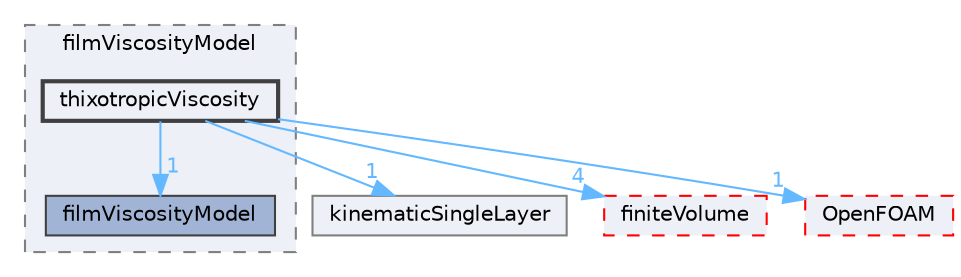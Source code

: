 digraph "src/regionModels/surfaceFilmModels/submodels/thermo/filmViscosityModel/thixotropicViscosity"
{
 // LATEX_PDF_SIZE
  bgcolor="transparent";
  edge [fontname=Helvetica,fontsize=10,labelfontname=Helvetica,labelfontsize=10];
  node [fontname=Helvetica,fontsize=10,shape=box,height=0.2,width=0.4];
  compound=true
  subgraph clusterdir_211a3eb45955e8c66b497f79e68b0f11 {
    graph [ bgcolor="#edf0f7", pencolor="grey50", label="filmViscosityModel", fontname=Helvetica,fontsize=10 style="filled,dashed", URL="dir_211a3eb45955e8c66b497f79e68b0f11.html",tooltip=""]
  dir_1efdbd268e6ff0c5950b585f55a8389d [label="filmViscosityModel", fillcolor="#a2b4d6", color="grey25", style="filled", URL="dir_1efdbd268e6ff0c5950b585f55a8389d.html",tooltip=""];
  dir_173e258be575108808ad944481bc4fea [label="thixotropicViscosity", fillcolor="#edf0f7", color="grey25", style="filled,bold", URL="dir_173e258be575108808ad944481bc4fea.html",tooltip=""];
  }
  dir_1c60e658c3548753b29433c6c9718fd3 [label="kinematicSingleLayer", fillcolor="#edf0f7", color="grey50", style="filled", URL="dir_1c60e658c3548753b29433c6c9718fd3.html",tooltip=""];
  dir_9bd15774b555cf7259a6fa18f99fe99b [label="finiteVolume", fillcolor="#edf0f7", color="red", style="filled,dashed", URL="dir_9bd15774b555cf7259a6fa18f99fe99b.html",tooltip=""];
  dir_c5473ff19b20e6ec4dfe5c310b3778a8 [label="OpenFOAM", fillcolor="#edf0f7", color="red", style="filled,dashed", URL="dir_c5473ff19b20e6ec4dfe5c310b3778a8.html",tooltip=""];
  dir_173e258be575108808ad944481bc4fea->dir_1c60e658c3548753b29433c6c9718fd3 [headlabel="1", labeldistance=1.5 headhref="dir_004032_002026.html" href="dir_004032_002026.html" color="steelblue1" fontcolor="steelblue1"];
  dir_173e258be575108808ad944481bc4fea->dir_1efdbd268e6ff0c5950b585f55a8389d [headlabel="1", labeldistance=1.5 headhref="dir_004032_001376.html" href="dir_004032_001376.html" color="steelblue1" fontcolor="steelblue1"];
  dir_173e258be575108808ad944481bc4fea->dir_9bd15774b555cf7259a6fa18f99fe99b [headlabel="4", labeldistance=1.5 headhref="dir_004032_001387.html" href="dir_004032_001387.html" color="steelblue1" fontcolor="steelblue1"];
  dir_173e258be575108808ad944481bc4fea->dir_c5473ff19b20e6ec4dfe5c310b3778a8 [headlabel="1", labeldistance=1.5 headhref="dir_004032_002695.html" href="dir_004032_002695.html" color="steelblue1" fontcolor="steelblue1"];
}
